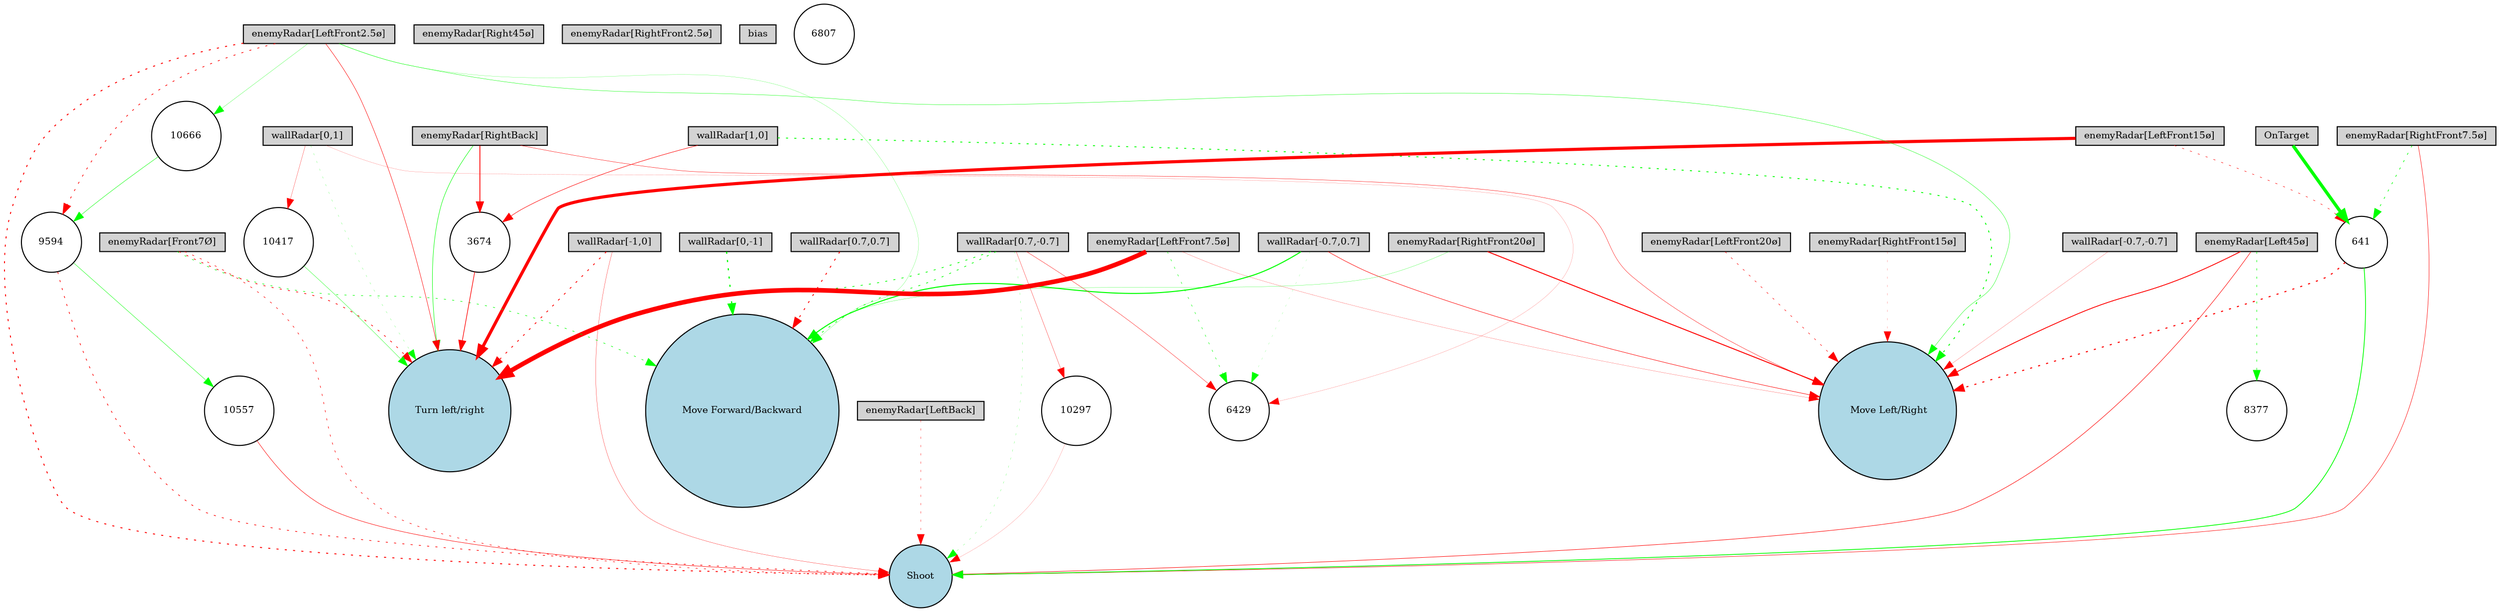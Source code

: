 digraph {
	node [fontsize=9 height=0.2 shape=circle width=0.2]
	"wallRadar[1,0]" [fillcolor=lightgray shape=box style=filled]
	"wallRadar[0,1]" [fillcolor=lightgray shape=box style=filled]
	"wallRadar[-1,0]" [fillcolor=lightgray shape=box style=filled]
	"wallRadar[0,-1]" [fillcolor=lightgray shape=box style=filled]
	"wallRadar[0.7,0.7]" [fillcolor=lightgray shape=box style=filled]
	"wallRadar[-0.7,0.7]" [fillcolor=lightgray shape=box style=filled]
	"wallRadar[-0.7,-0.7]" [fillcolor=lightgray shape=box style=filled]
	"wallRadar[0.7,-0.7]" [fillcolor=lightgray shape=box style=filled]
	"enemyRadar[RightBack]" [fillcolor=lightgray shape=box style=filled]
	"enemyRadar[LeftBack]" [fillcolor=lightgray shape=box style=filled]
	"enemyRadar[Right45ø]" [fillcolor=lightgray shape=box style=filled]
	"enemyRadar[Left45ø]" [fillcolor=lightgray shape=box style=filled]
	"enemyRadar[RightFront20ø]" [fillcolor=lightgray shape=box style=filled]
	"enemyRadar[LeftFront20ø]" [fillcolor=lightgray shape=box style=filled]
	"enemyRadar[RightFront15ø]" [fillcolor=lightgray shape=box style=filled]
	"enemyRadar[LeftFront15ø]" [fillcolor=lightgray shape=box style=filled]
	"enemyRadar[RightFront7.5ø]" [fillcolor=lightgray shape=box style=filled]
	"enemyRadar[LeftFront7.5ø]" [fillcolor=lightgray shape=box style=filled]
	"enemyRadar[RightFront2.5ø]" [fillcolor=lightgray shape=box style=filled]
	"enemyRadar[LeftFront2.5ø]" [fillcolor=lightgray shape=box style=filled]
	"enemyRadar[Front7Ø]" [fillcolor=lightgray shape=box style=filled]
	OnTarget [fillcolor=lightgray shape=box style=filled]
	bias [fillcolor=lightgray shape=box style=filled]
	Shoot [fillcolor=lightblue style=filled]
	"Move Forward/Backward" [fillcolor=lightblue style=filled]
	" Move Left/Right" [fillcolor=lightblue style=filled]
	"Turn left/right" [fillcolor=lightblue style=filled]
	641 [fillcolor=white style=filled]
	10666 [fillcolor=white style=filled]
	9594 [fillcolor=white style=filled]
	10417 [fillcolor=white style=filled]
	6807 [fillcolor=white style=filled]
	8377 [fillcolor=white style=filled]
	3674 [fillcolor=white style=filled]
	10557 [fillcolor=white style=filled]
	6429 [fillcolor=white style=filled]
	10297 [fillcolor=white style=filled]
	"enemyRadar[Left45ø]" -> " Move Left/Right" [color=red penwidth=0.805708244964332 style=solid]
	"enemyRadar[LeftFront2.5ø]" -> " Move Left/Right" [color=green penwidth=0.31989446424946777 style=solid]
	"enemyRadar[Front7Ø]" -> Shoot [color=red penwidth=0.5038361246169817 style=dotted]
	"wallRadar[0.7,-0.7]" -> "Turn left/right" [color=green penwidth=0.6900913854389864 style=dotted]
	"wallRadar[-0.7,0.7]" -> "Move Forward/Backward" [color=green penwidth=0.9857556202535915 style=solid]
	"wallRadar[-0.7,-0.7]" -> " Move Left/Right" [color=red penwidth=0.1578490442311462 style=solid]
	"enemyRadar[LeftFront2.5ø]" -> "Turn left/right" [color=red penwidth=0.4231860536136809 style=solid]
	"wallRadar[0,-1]" -> "Move Forward/Backward" [color=green penwidth=1.166692170004641 style=dotted]
	"enemyRadar[LeftFront20ø]" -> " Move Left/Right" [color=red penwidth=0.4552075399777562 style=dotted]
	"wallRadar[0.7,0.7]" -> "Move Forward/Backward" [color=red penwidth=0.8325974511617749 style=dotted]
	"enemyRadar[Front7Ø]" -> "Move Forward/Backward" [color=green penwidth=0.5137707524436232 style=dotted]
	"wallRadar[-0.7,0.7]" -> " Move Left/Right" [color=red penwidth=0.44976001426098466 style=solid]
	"enemyRadar[Left45ø]" -> Shoot [color=red penwidth=0.4777427897927422 style=solid]
	"enemyRadar[RightBack]" -> "Turn left/right" [color=green penwidth=0.4540448007292438 style=solid]
	"wallRadar[1,0]" -> " Move Left/Right" [color=green penwidth=0.8589738268355283 style=dotted]
	"enemyRadar[RightFront20ø]" -> "Move Forward/Backward" [color=green penwidth=0.19221504456446883 style=solid]
	"wallRadar[0,1]" -> "Turn left/right" [color=green penwidth=0.16843998294568896 style=dotted]
	"wallRadar[0.7,-0.7]" -> Shoot [color=green penwidth=0.1701378883459741 style=dotted]
	"enemyRadar[RightFront15ø]" -> " Move Left/Right" [color=red penwidth=0.14950193152866698 style=dotted]
	"enemyRadar[RightFront7.5ø]" -> Shoot [color=red penwidth=0.4156480564366767 style=solid]
	"enemyRadar[LeftFront2.5ø]" -> Shoot [color=red penwidth=0.915371492687124 style=dotted]
	"enemyRadar[RightBack]" -> " Move Left/Right" [color=red penwidth=0.32696052918785 style=solid]
	"enemyRadar[LeftFront15ø]" -> "Turn left/right" [color=red penwidth=3.0097035334697697 style=solid]
	"enemyRadar[Front7Ø]" -> "Turn left/right" [color=red penwidth=0.6466434454161593 style=dotted]
	"wallRadar[0.7,-0.7]" -> "Move Forward/Backward" [color=green penwidth=0.6356289702105443 style=dotted]
	"enemyRadar[LeftFront7.5ø]" -> "Turn left/right" [color=red penwidth=4.414853108909334 style=solid]
	"wallRadar[-1,0]" -> Shoot [color=red penwidth=0.2397143535655867 style=solid]
	"wallRadar[-1,0]" -> "Turn left/right" [color=red penwidth=0.7846710865713363 style=dotted]
	"enemyRadar[LeftFront2.5ø]" -> "Move Forward/Backward" [color=green penwidth=0.15828347331694018 style=solid]
	"enemyRadar[LeftBack]" -> Shoot [color=red penwidth=0.3108397123364224 style=dotted]
	"enemyRadar[LeftFront15ø]" -> 641 [color=red penwidth=0.44004244108618285 style=dotted]
	641 -> Shoot [color=green penwidth=0.7466160497965987 style=solid]
	OnTarget -> 641 [color=green penwidth=3.1309086018560017 style=solid]
	"enemyRadar[RightBack]" -> 3674 [color=red penwidth=0.8110363651474348 style=solid]
	3674 -> "Turn left/right" [color=red penwidth=0.6112056673589904 style=solid]
	641 -> " Move Left/Right" [color=red penwidth=1.0456477777247664 style=dotted]
	"enemyRadar[RightFront7.5ø]" -> 641 [color=green penwidth=0.5771840391284713 style=dotted]
	"wallRadar[-0.7,0.7]" -> 6429 [color=green penwidth=0.11470435057288852 style=dotted]
	"enemyRadar[LeftFront7.5ø]" -> 6429 [color=green penwidth=0.40735351409256815 style=dotted]
	"enemyRadar[RightFront20ø]" -> " Move Left/Right" [color=red penwidth=0.9287264147388832 style=solid]
	"enemyRadar[Left45ø]" -> 8377 [color=green penwidth=0.48596247666559933 style=dotted]
	"enemyRadar[LeftFront2.5ø]" -> 9594 [color=red penwidth=0.6599953659912042 style=dotted]
	9594 -> Shoot [color=red penwidth=0.6380981906190865 style=dotted]
	"wallRadar[0.7,-0.7]" -> 6429 [color=red penwidth=0.3088722026296894 style=solid]
	"enemyRadar[LeftFront7.5ø]" -> " Move Left/Right" [color=red penwidth=0.15882680848152647 style=solid]
	"wallRadar[1,0]" -> 3674 [color=red penwidth=0.4551219502216064 style=solid]
	"wallRadar[0.7,-0.7]" -> 10297 [color=red penwidth=0.25725592718191514 style=solid]
	10297 -> Shoot [color=red penwidth=0.11737530557299047 style=solid]
	"wallRadar[0,1]" -> 10417 [color=red penwidth=0.21895703350538953 style=solid]
	10417 -> "Turn left/right" [color=green penwidth=0.2978042590270766 style=solid]
	9594 -> 10557 [color=green penwidth=0.3605234700498363 style=solid]
	10557 -> Shoot [color=red penwidth=0.4299245190576595 style=solid]
	"wallRadar[0,1]" -> 6429 [color=red penwidth=0.12117690696220162 style=solid]
	"enemyRadar[LeftFront2.5ø]" -> 10666 [color=green penwidth=0.20824891249176006 style=solid]
	10666 -> 9594 [color=green penwidth=0.3791268004153089 style=solid]
}
